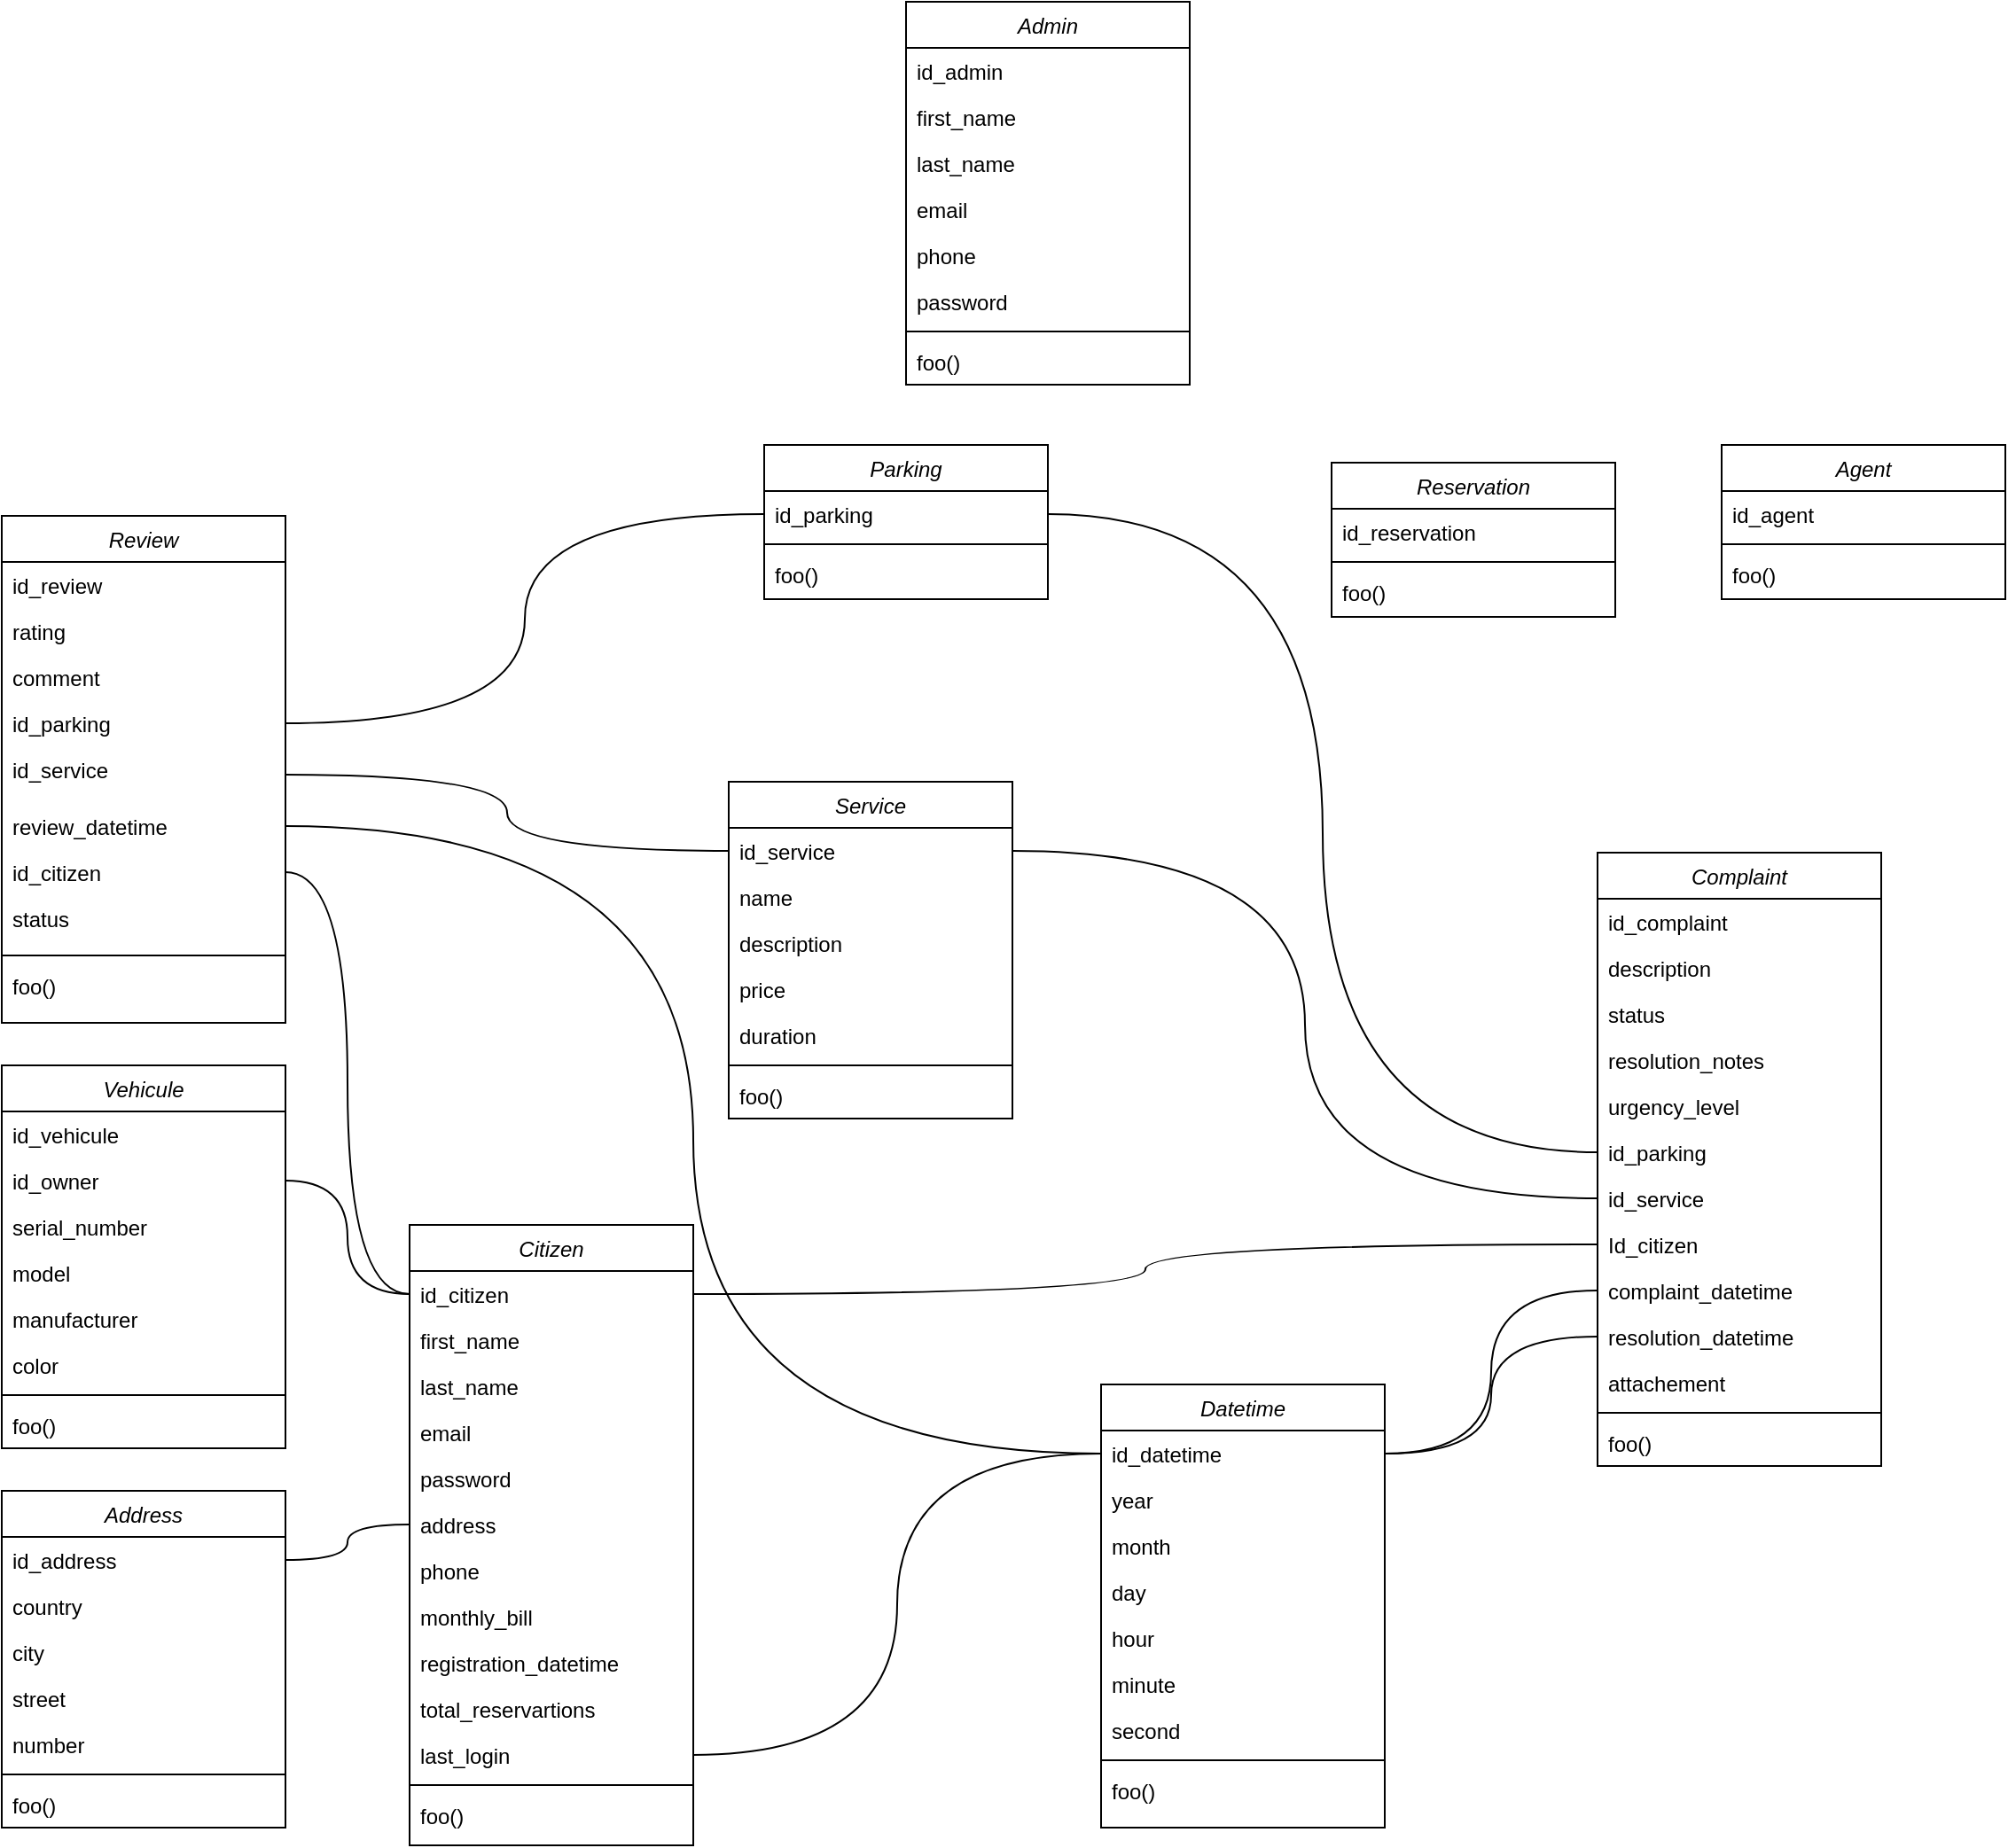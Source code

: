 <mxfile version="24.7.17">
  <diagram id="C5RBs43oDa-KdzZeNtuy" name="Page-1">
    <mxGraphModel dx="2232" dy="1975" grid="1" gridSize="10" guides="1" tooltips="1" connect="1" arrows="1" fold="1" page="1" pageScale="1" pageWidth="827" pageHeight="1169" math="0" shadow="0">
      <root>
        <mxCell id="WIyWlLk6GJQsqaUBKTNV-0" />
        <mxCell id="WIyWlLk6GJQsqaUBKTNV-1" parent="WIyWlLk6GJQsqaUBKTNV-0" />
        <mxCell id="zkfFHV4jXpPFQw0GAbJ--0" value="Address" style="swimlane;fontStyle=2;align=center;verticalAlign=top;childLayout=stackLayout;horizontal=1;startSize=26;horizontalStack=0;resizeParent=1;resizeLast=0;collapsible=1;marginBottom=0;rounded=0;shadow=0;strokeWidth=1;" parent="WIyWlLk6GJQsqaUBKTNV-1" vertex="1">
          <mxGeometry x="-200" y="540" width="160" height="190" as="geometry">
            <mxRectangle x="230" y="140" width="160" height="26" as="alternateBounds" />
          </mxGeometry>
        </mxCell>
        <mxCell id="zkfFHV4jXpPFQw0GAbJ--1" value="id_address" style="text;align=left;verticalAlign=top;spacingLeft=4;spacingRight=4;overflow=hidden;rotatable=0;points=[[0,0.5],[1,0.5]];portConstraint=eastwest;" parent="zkfFHV4jXpPFQw0GAbJ--0" vertex="1">
          <mxGeometry y="26" width="160" height="26" as="geometry" />
        </mxCell>
        <mxCell id="zkfFHV4jXpPFQw0GAbJ--2" value="country" style="text;align=left;verticalAlign=top;spacingLeft=4;spacingRight=4;overflow=hidden;rotatable=0;points=[[0,0.5],[1,0.5]];portConstraint=eastwest;rounded=0;shadow=0;html=0;" parent="zkfFHV4jXpPFQw0GAbJ--0" vertex="1">
          <mxGeometry y="52" width="160" height="26" as="geometry" />
        </mxCell>
        <mxCell id="U60_wA64JXvEOEs5LNQf-66" value="city" style="text;align=left;verticalAlign=top;spacingLeft=4;spacingRight=4;overflow=hidden;rotatable=0;points=[[0,0.5],[1,0.5]];portConstraint=eastwest;rounded=0;shadow=0;html=0;" parent="zkfFHV4jXpPFQw0GAbJ--0" vertex="1">
          <mxGeometry y="78" width="160" height="26" as="geometry" />
        </mxCell>
        <mxCell id="U60_wA64JXvEOEs5LNQf-70" value="street" style="text;align=left;verticalAlign=top;spacingLeft=4;spacingRight=4;overflow=hidden;rotatable=0;points=[[0,0.5],[1,0.5]];portConstraint=eastwest;rounded=0;shadow=0;html=0;" parent="zkfFHV4jXpPFQw0GAbJ--0" vertex="1">
          <mxGeometry y="104" width="160" height="26" as="geometry" />
        </mxCell>
        <mxCell id="U60_wA64JXvEOEs5LNQf-68" value="number" style="text;align=left;verticalAlign=top;spacingLeft=4;spacingRight=4;overflow=hidden;rotatable=0;points=[[0,0.5],[1,0.5]];portConstraint=eastwest;rounded=0;shadow=0;html=0;" parent="zkfFHV4jXpPFQw0GAbJ--0" vertex="1">
          <mxGeometry y="130" width="160" height="26" as="geometry" />
        </mxCell>
        <mxCell id="zkfFHV4jXpPFQw0GAbJ--4" value="" style="line;html=1;strokeWidth=1;align=left;verticalAlign=middle;spacingTop=-1;spacingLeft=3;spacingRight=3;rotatable=0;labelPosition=right;points=[];portConstraint=eastwest;" parent="zkfFHV4jXpPFQw0GAbJ--0" vertex="1">
          <mxGeometry y="156" width="160" height="8" as="geometry" />
        </mxCell>
        <mxCell id="zkfFHV4jXpPFQw0GAbJ--5" value="foo()" style="text;align=left;verticalAlign=top;spacingLeft=4;spacingRight=4;overflow=hidden;rotatable=0;points=[[0,0.5],[1,0.5]];portConstraint=eastwest;" parent="zkfFHV4jXpPFQw0GAbJ--0" vertex="1">
          <mxGeometry y="164" width="160" height="26" as="geometry" />
        </mxCell>
        <mxCell id="U60_wA64JXvEOEs5LNQf-71" value="Review" style="swimlane;fontStyle=2;align=center;verticalAlign=top;childLayout=stackLayout;horizontal=1;startSize=26;horizontalStack=0;resizeParent=1;resizeLast=0;collapsible=1;marginBottom=0;rounded=0;shadow=0;strokeWidth=1;" parent="WIyWlLk6GJQsqaUBKTNV-1" vertex="1">
          <mxGeometry x="-200" y="-10" width="160" height="286" as="geometry">
            <mxRectangle x="230" y="140" width="160" height="26" as="alternateBounds" />
          </mxGeometry>
        </mxCell>
        <mxCell id="U60_wA64JXvEOEs5LNQf-72" value="id_review" style="text;align=left;verticalAlign=top;spacingLeft=4;spacingRight=4;overflow=hidden;rotatable=0;points=[[0,0.5],[1,0.5]];portConstraint=eastwest;" parent="U60_wA64JXvEOEs5LNQf-71" vertex="1">
          <mxGeometry y="26" width="160" height="26" as="geometry" />
        </mxCell>
        <mxCell id="U60_wA64JXvEOEs5LNQf-73" value="rating" style="text;align=left;verticalAlign=top;spacingLeft=4;spacingRight=4;overflow=hidden;rotatable=0;points=[[0,0.5],[1,0.5]];portConstraint=eastwest;rounded=0;shadow=0;html=0;" parent="U60_wA64JXvEOEs5LNQf-71" vertex="1">
          <mxGeometry y="52" width="160" height="26" as="geometry" />
        </mxCell>
        <mxCell id="U60_wA64JXvEOEs5LNQf-74" value="comment" style="text;align=left;verticalAlign=top;spacingLeft=4;spacingRight=4;overflow=hidden;rotatable=0;points=[[0,0.5],[1,0.5]];portConstraint=eastwest;rounded=0;shadow=0;html=0;" parent="U60_wA64JXvEOEs5LNQf-71" vertex="1">
          <mxGeometry y="78" width="160" height="26" as="geometry" />
        </mxCell>
        <mxCell id="U60_wA64JXvEOEs5LNQf-75" value="id_parking" style="text;align=left;verticalAlign=top;spacingLeft=4;spacingRight=4;overflow=hidden;rotatable=0;points=[[0,0.5],[1,0.5]];portConstraint=eastwest;rounded=0;shadow=0;html=0;" parent="U60_wA64JXvEOEs5LNQf-71" vertex="1">
          <mxGeometry y="104" width="160" height="26" as="geometry" />
        </mxCell>
        <mxCell id="U60_wA64JXvEOEs5LNQf-79" value="id_service" style="text;align=left;verticalAlign=top;spacingLeft=4;spacingRight=4;overflow=hidden;rotatable=0;points=[[0,0.5],[1,0.5]];portConstraint=eastwest;rounded=0;shadow=0;html=0;" parent="U60_wA64JXvEOEs5LNQf-71" vertex="1">
          <mxGeometry y="130" width="160" height="32" as="geometry" />
        </mxCell>
        <mxCell id="U60_wA64JXvEOEs5LNQf-77" value="review_datetime" style="text;align=left;verticalAlign=top;spacingLeft=4;spacingRight=4;overflow=hidden;rotatable=0;points=[[0,0.5],[1,0.5]];portConstraint=eastwest;rounded=0;shadow=0;html=0;" parent="U60_wA64JXvEOEs5LNQf-71" vertex="1">
          <mxGeometry y="162" width="160" height="26" as="geometry" />
        </mxCell>
        <mxCell id="U60_wA64JXvEOEs5LNQf-76" value="id_citizen" style="text;align=left;verticalAlign=top;spacingLeft=4;spacingRight=4;overflow=hidden;rotatable=0;points=[[0,0.5],[1,0.5]];portConstraint=eastwest;rounded=0;shadow=0;html=0;" parent="U60_wA64JXvEOEs5LNQf-71" vertex="1">
          <mxGeometry y="188" width="160" height="26" as="geometry" />
        </mxCell>
        <mxCell id="U60_wA64JXvEOEs5LNQf-131" value="status" style="text;align=left;verticalAlign=top;spacingLeft=4;spacingRight=4;overflow=hidden;rotatable=0;points=[[0,0.5],[1,0.5]];portConstraint=eastwest;rounded=0;shadow=0;html=0;" parent="U60_wA64JXvEOEs5LNQf-71" vertex="1">
          <mxGeometry y="214" width="160" height="30" as="geometry" />
        </mxCell>
        <mxCell id="U60_wA64JXvEOEs5LNQf-80" value="" style="line;html=1;strokeWidth=1;align=left;verticalAlign=middle;spacingTop=-1;spacingLeft=3;spacingRight=3;rotatable=0;labelPosition=right;points=[];portConstraint=eastwest;" parent="U60_wA64JXvEOEs5LNQf-71" vertex="1">
          <mxGeometry y="244" width="160" height="8" as="geometry" />
        </mxCell>
        <mxCell id="U60_wA64JXvEOEs5LNQf-81" value="foo()" style="text;align=left;verticalAlign=top;spacingLeft=4;spacingRight=4;overflow=hidden;rotatable=0;points=[[0,0.5],[1,0.5]];portConstraint=eastwest;" parent="U60_wA64JXvEOEs5LNQf-71" vertex="1">
          <mxGeometry y="252" width="160" height="34" as="geometry" />
        </mxCell>
        <mxCell id="U60_wA64JXvEOEs5LNQf-93" value="Complaint" style="swimlane;fontStyle=2;align=center;verticalAlign=top;childLayout=stackLayout;horizontal=1;startSize=26;horizontalStack=0;resizeParent=1;resizeLast=0;collapsible=1;marginBottom=0;rounded=0;shadow=0;strokeWidth=1;" parent="WIyWlLk6GJQsqaUBKTNV-1" vertex="1">
          <mxGeometry x="700" y="180" width="160" height="346" as="geometry">
            <mxRectangle x="230" y="140" width="160" height="26" as="alternateBounds" />
          </mxGeometry>
        </mxCell>
        <mxCell id="U60_wA64JXvEOEs5LNQf-94" value="id_complaint" style="text;align=left;verticalAlign=top;spacingLeft=4;spacingRight=4;overflow=hidden;rotatable=0;points=[[0,0.5],[1,0.5]];portConstraint=eastwest;" parent="U60_wA64JXvEOEs5LNQf-93" vertex="1">
          <mxGeometry y="26" width="160" height="26" as="geometry" />
        </mxCell>
        <mxCell id="U60_wA64JXvEOEs5LNQf-95" value="description" style="text;align=left;verticalAlign=top;spacingLeft=4;spacingRight=4;overflow=hidden;rotatable=0;points=[[0,0.5],[1,0.5]];portConstraint=eastwest;rounded=0;shadow=0;html=0;" parent="U60_wA64JXvEOEs5LNQf-93" vertex="1">
          <mxGeometry y="52" width="160" height="26" as="geometry" />
        </mxCell>
        <mxCell id="U60_wA64JXvEOEs5LNQf-97" value="status" style="text;align=left;verticalAlign=top;spacingLeft=4;spacingRight=4;overflow=hidden;rotatable=0;points=[[0,0.5],[1,0.5]];portConstraint=eastwest;rounded=0;shadow=0;html=0;" parent="U60_wA64JXvEOEs5LNQf-93" vertex="1">
          <mxGeometry y="78" width="160" height="26" as="geometry" />
        </mxCell>
        <mxCell id="U60_wA64JXvEOEs5LNQf-99" value="resolution_notes" style="text;align=left;verticalAlign=top;spacingLeft=4;spacingRight=4;overflow=hidden;rotatable=0;points=[[0,0.5],[1,0.5]];portConstraint=eastwest;rounded=0;shadow=0;html=0;" parent="U60_wA64JXvEOEs5LNQf-93" vertex="1">
          <mxGeometry y="104" width="160" height="26" as="geometry" />
        </mxCell>
        <mxCell id="U60_wA64JXvEOEs5LNQf-100" value="urgency_level" style="text;align=left;verticalAlign=top;spacingLeft=4;spacingRight=4;overflow=hidden;rotatable=0;points=[[0,0.5],[1,0.5]];portConstraint=eastwest;rounded=0;shadow=0;html=0;" parent="U60_wA64JXvEOEs5LNQf-93" vertex="1">
          <mxGeometry y="130" width="160" height="26" as="geometry" />
        </mxCell>
        <mxCell id="U60_wA64JXvEOEs5LNQf-130" value="id_parking" style="text;align=left;verticalAlign=top;spacingLeft=4;spacingRight=4;overflow=hidden;rotatable=0;points=[[0,0.5],[1,0.5]];portConstraint=eastwest;rounded=0;shadow=0;html=0;" parent="U60_wA64JXvEOEs5LNQf-93" vertex="1">
          <mxGeometry y="156" width="160" height="26" as="geometry" />
        </mxCell>
        <mxCell id="U60_wA64JXvEOEs5LNQf-128" value="id_service" style="text;align=left;verticalAlign=top;spacingLeft=4;spacingRight=4;overflow=hidden;rotatable=0;points=[[0,0.5],[1,0.5]];portConstraint=eastwest;rounded=0;shadow=0;html=0;" parent="U60_wA64JXvEOEs5LNQf-93" vertex="1">
          <mxGeometry y="182" width="160" height="26" as="geometry" />
        </mxCell>
        <mxCell id="U60_wA64JXvEOEs5LNQf-101" value="Id_citizen" style="text;align=left;verticalAlign=top;spacingLeft=4;spacingRight=4;overflow=hidden;rotatable=0;points=[[0,0.5],[1,0.5]];portConstraint=eastwest;rounded=0;shadow=0;html=0;" parent="U60_wA64JXvEOEs5LNQf-93" vertex="1">
          <mxGeometry y="208" width="160" height="26" as="geometry" />
        </mxCell>
        <mxCell id="U60_wA64JXvEOEs5LNQf-96" value="complaint_datetime" style="text;align=left;verticalAlign=top;spacingLeft=4;spacingRight=4;overflow=hidden;rotatable=0;points=[[0,0.5],[1,0.5]];portConstraint=eastwest;rounded=0;shadow=0;html=0;" parent="U60_wA64JXvEOEs5LNQf-93" vertex="1">
          <mxGeometry y="234" width="160" height="26" as="geometry" />
        </mxCell>
        <mxCell id="U60_wA64JXvEOEs5LNQf-98" value="resolution_datetime" style="text;align=left;verticalAlign=top;spacingLeft=4;spacingRight=4;overflow=hidden;rotatable=0;points=[[0,0.5],[1,0.5]];portConstraint=eastwest;rounded=0;shadow=0;html=0;" parent="U60_wA64JXvEOEs5LNQf-93" vertex="1">
          <mxGeometry y="260" width="160" height="26" as="geometry" />
        </mxCell>
        <mxCell id="U60_wA64JXvEOEs5LNQf-129" value="attachement" style="text;align=left;verticalAlign=top;spacingLeft=4;spacingRight=4;overflow=hidden;rotatable=0;points=[[0,0.5],[1,0.5]];portConstraint=eastwest;rounded=0;shadow=0;html=0;" parent="U60_wA64JXvEOEs5LNQf-93" vertex="1">
          <mxGeometry y="286" width="160" height="26" as="geometry" />
        </mxCell>
        <mxCell id="U60_wA64JXvEOEs5LNQf-102" value="" style="line;html=1;strokeWidth=1;align=left;verticalAlign=middle;spacingTop=-1;spacingLeft=3;spacingRight=3;rotatable=0;labelPosition=right;points=[];portConstraint=eastwest;" parent="U60_wA64JXvEOEs5LNQf-93" vertex="1">
          <mxGeometry y="312" width="160" height="8" as="geometry" />
        </mxCell>
        <mxCell id="U60_wA64JXvEOEs5LNQf-103" value="foo()" style="text;align=left;verticalAlign=top;spacingLeft=4;spacingRight=4;overflow=hidden;rotatable=0;points=[[0,0.5],[1,0.5]];portConstraint=eastwest;" parent="U60_wA64JXvEOEs5LNQf-93" vertex="1">
          <mxGeometry y="320" width="160" height="26" as="geometry" />
        </mxCell>
        <mxCell id="U60_wA64JXvEOEs5LNQf-104" value="Datetime" style="swimlane;fontStyle=2;align=center;verticalAlign=top;childLayout=stackLayout;horizontal=1;startSize=26;horizontalStack=0;resizeParent=1;resizeLast=0;collapsible=1;marginBottom=0;rounded=0;shadow=0;strokeWidth=1;" parent="WIyWlLk6GJQsqaUBKTNV-1" vertex="1">
          <mxGeometry x="420" y="480" width="160" height="250" as="geometry">
            <mxRectangle x="230" y="140" width="160" height="26" as="alternateBounds" />
          </mxGeometry>
        </mxCell>
        <mxCell id="U60_wA64JXvEOEs5LNQf-105" value="id_datetime" style="text;align=left;verticalAlign=top;spacingLeft=4;spacingRight=4;overflow=hidden;rotatable=0;points=[[0,0.5],[1,0.5]];portConstraint=eastwest;" parent="U60_wA64JXvEOEs5LNQf-104" vertex="1">
          <mxGeometry y="26" width="160" height="26" as="geometry" />
        </mxCell>
        <mxCell id="U60_wA64JXvEOEs5LNQf-106" value="year" style="text;align=left;verticalAlign=top;spacingLeft=4;spacingRight=4;overflow=hidden;rotatable=0;points=[[0,0.5],[1,0.5]];portConstraint=eastwest;rounded=0;shadow=0;html=0;" parent="U60_wA64JXvEOEs5LNQf-104" vertex="1">
          <mxGeometry y="52" width="160" height="26" as="geometry" />
        </mxCell>
        <mxCell id="U60_wA64JXvEOEs5LNQf-107" value="month" style="text;align=left;verticalAlign=top;spacingLeft=4;spacingRight=4;overflow=hidden;rotatable=0;points=[[0,0.5],[1,0.5]];portConstraint=eastwest;rounded=0;shadow=0;html=0;" parent="U60_wA64JXvEOEs5LNQf-104" vertex="1">
          <mxGeometry y="78" width="160" height="26" as="geometry" />
        </mxCell>
        <mxCell id="U60_wA64JXvEOEs5LNQf-108" value="day" style="text;align=left;verticalAlign=top;spacingLeft=4;spacingRight=4;overflow=hidden;rotatable=0;points=[[0,0.5],[1,0.5]];portConstraint=eastwest;rounded=0;shadow=0;html=0;" parent="U60_wA64JXvEOEs5LNQf-104" vertex="1">
          <mxGeometry y="104" width="160" height="26" as="geometry" />
        </mxCell>
        <mxCell id="U60_wA64JXvEOEs5LNQf-109" value="hour" style="text;align=left;verticalAlign=top;spacingLeft=4;spacingRight=4;overflow=hidden;rotatable=0;points=[[0,0.5],[1,0.5]];portConstraint=eastwest;rounded=0;shadow=0;html=0;" parent="U60_wA64JXvEOEs5LNQf-104" vertex="1">
          <mxGeometry y="130" width="160" height="26" as="geometry" />
        </mxCell>
        <mxCell id="U60_wA64JXvEOEs5LNQf-110" value="minute" style="text;align=left;verticalAlign=top;spacingLeft=4;spacingRight=4;overflow=hidden;rotatable=0;points=[[0,0.5],[1,0.5]];portConstraint=eastwest;rounded=0;shadow=0;html=0;" parent="U60_wA64JXvEOEs5LNQf-104" vertex="1">
          <mxGeometry y="156" width="160" height="26" as="geometry" />
        </mxCell>
        <mxCell id="U60_wA64JXvEOEs5LNQf-111" value="second" style="text;align=left;verticalAlign=top;spacingLeft=4;spacingRight=4;overflow=hidden;rotatable=0;points=[[0,0.5],[1,0.5]];portConstraint=eastwest;rounded=0;shadow=0;html=0;" parent="U60_wA64JXvEOEs5LNQf-104" vertex="1">
          <mxGeometry y="182" width="160" height="26" as="geometry" />
        </mxCell>
        <mxCell id="U60_wA64JXvEOEs5LNQf-113" value="" style="line;html=1;strokeWidth=1;align=left;verticalAlign=middle;spacingTop=-1;spacingLeft=3;spacingRight=3;rotatable=0;labelPosition=right;points=[];portConstraint=eastwest;" parent="U60_wA64JXvEOEs5LNQf-104" vertex="1">
          <mxGeometry y="208" width="160" height="8" as="geometry" />
        </mxCell>
        <mxCell id="U60_wA64JXvEOEs5LNQf-114" value="foo()" style="text;align=left;verticalAlign=top;spacingLeft=4;spacingRight=4;overflow=hidden;rotatable=0;points=[[0,0.5],[1,0.5]];portConstraint=eastwest;" parent="U60_wA64JXvEOEs5LNQf-104" vertex="1">
          <mxGeometry y="216" width="160" height="26" as="geometry" />
        </mxCell>
        <mxCell id="U60_wA64JXvEOEs5LNQf-115" value="Vehicule" style="swimlane;fontStyle=2;align=center;verticalAlign=top;childLayout=stackLayout;horizontal=1;startSize=26;horizontalStack=0;resizeParent=1;resizeLast=0;collapsible=1;marginBottom=0;rounded=0;shadow=0;strokeWidth=1;" parent="WIyWlLk6GJQsqaUBKTNV-1" vertex="1">
          <mxGeometry x="-200" y="300" width="160" height="216" as="geometry">
            <mxRectangle x="230" y="140" width="160" height="26" as="alternateBounds" />
          </mxGeometry>
        </mxCell>
        <mxCell id="U60_wA64JXvEOEs5LNQf-116" value="id_vehicule" style="text;align=left;verticalAlign=top;spacingLeft=4;spacingRight=4;overflow=hidden;rotatable=0;points=[[0,0.5],[1,0.5]];portConstraint=eastwest;" parent="U60_wA64JXvEOEs5LNQf-115" vertex="1">
          <mxGeometry y="26" width="160" height="26" as="geometry" />
        </mxCell>
        <mxCell id="U60_wA64JXvEOEs5LNQf-137" value="id_owner" style="text;align=left;verticalAlign=top;spacingLeft=4;spacingRight=4;overflow=hidden;rotatable=0;points=[[0,0.5],[1,0.5]];portConstraint=eastwest;rounded=0;shadow=0;html=0;" parent="U60_wA64JXvEOEs5LNQf-115" vertex="1">
          <mxGeometry y="52" width="160" height="26" as="geometry" />
        </mxCell>
        <mxCell id="U60_wA64JXvEOEs5LNQf-141" value="serial_number" style="text;align=left;verticalAlign=top;spacingLeft=4;spacingRight=4;overflow=hidden;rotatable=0;points=[[0,0.5],[1,0.5]];portConstraint=eastwest;rounded=0;shadow=0;html=0;" parent="U60_wA64JXvEOEs5LNQf-115" vertex="1">
          <mxGeometry y="78" width="160" height="26" as="geometry" />
        </mxCell>
        <mxCell id="U60_wA64JXvEOEs5LNQf-139" value="model" style="text;align=left;verticalAlign=top;spacingLeft=4;spacingRight=4;overflow=hidden;rotatable=0;points=[[0,0.5],[1,0.5]];portConstraint=eastwest;rounded=0;shadow=0;html=0;" parent="U60_wA64JXvEOEs5LNQf-115" vertex="1">
          <mxGeometry y="104" width="160" height="26" as="geometry" />
        </mxCell>
        <mxCell id="U60_wA64JXvEOEs5LNQf-140" value="manufacturer" style="text;align=left;verticalAlign=top;spacingLeft=4;spacingRight=4;overflow=hidden;rotatable=0;points=[[0,0.5],[1,0.5]];portConstraint=eastwest;rounded=0;shadow=0;html=0;" parent="U60_wA64JXvEOEs5LNQf-115" vertex="1">
          <mxGeometry y="130" width="160" height="26" as="geometry" />
        </mxCell>
        <mxCell id="U60_wA64JXvEOEs5LNQf-138" value="color" style="text;align=left;verticalAlign=top;spacingLeft=4;spacingRight=4;overflow=hidden;rotatable=0;points=[[0,0.5],[1,0.5]];portConstraint=eastwest;rounded=0;shadow=0;html=0;" parent="U60_wA64JXvEOEs5LNQf-115" vertex="1">
          <mxGeometry y="156" width="160" height="26" as="geometry" />
        </mxCell>
        <mxCell id="U60_wA64JXvEOEs5LNQf-124" value="" style="line;html=1;strokeWidth=1;align=left;verticalAlign=middle;spacingTop=-1;spacingLeft=3;spacingRight=3;rotatable=0;labelPosition=right;points=[];portConstraint=eastwest;" parent="U60_wA64JXvEOEs5LNQf-115" vertex="1">
          <mxGeometry y="182" width="160" height="8" as="geometry" />
        </mxCell>
        <mxCell id="U60_wA64JXvEOEs5LNQf-125" value="foo()" style="text;align=left;verticalAlign=top;spacingLeft=4;spacingRight=4;overflow=hidden;rotatable=0;points=[[0,0.5],[1,0.5]];portConstraint=eastwest;" parent="U60_wA64JXvEOEs5LNQf-115" vertex="1">
          <mxGeometry y="190" width="160" height="26" as="geometry" />
        </mxCell>
        <mxCell id="U60_wA64JXvEOEs5LNQf-82" value="Citizen" style="swimlane;fontStyle=2;align=center;verticalAlign=top;childLayout=stackLayout;horizontal=1;startSize=26;horizontalStack=0;resizeParent=1;resizeLast=0;collapsible=1;marginBottom=0;rounded=0;shadow=0;strokeWidth=1;" parent="WIyWlLk6GJQsqaUBKTNV-1" vertex="1">
          <mxGeometry x="30" y="390" width="160" height="350" as="geometry">
            <mxRectangle x="230" y="140" width="160" height="26" as="alternateBounds" />
          </mxGeometry>
        </mxCell>
        <mxCell id="U60_wA64JXvEOEs5LNQf-83" value="id_citizen" style="text;align=left;verticalAlign=top;spacingLeft=4;spacingRight=4;overflow=hidden;rotatable=0;points=[[0,0.5],[1,0.5]];portConstraint=eastwest;" parent="U60_wA64JXvEOEs5LNQf-82" vertex="1">
          <mxGeometry y="26" width="160" height="26" as="geometry" />
        </mxCell>
        <mxCell id="U60_wA64JXvEOEs5LNQf-84" value="first_name" style="text;align=left;verticalAlign=top;spacingLeft=4;spacingRight=4;overflow=hidden;rotatable=0;points=[[0,0.5],[1,0.5]];portConstraint=eastwest;rounded=0;shadow=0;html=0;" parent="U60_wA64JXvEOEs5LNQf-82" vertex="1">
          <mxGeometry y="52" width="160" height="26" as="geometry" />
        </mxCell>
        <mxCell id="U60_wA64JXvEOEs5LNQf-85" value="last_name" style="text;align=left;verticalAlign=top;spacingLeft=4;spacingRight=4;overflow=hidden;rotatable=0;points=[[0,0.5],[1,0.5]];portConstraint=eastwest;rounded=0;shadow=0;html=0;" parent="U60_wA64JXvEOEs5LNQf-82" vertex="1">
          <mxGeometry y="78" width="160" height="26" as="geometry" />
        </mxCell>
        <mxCell id="U60_wA64JXvEOEs5LNQf-86" value="email" style="text;align=left;verticalAlign=top;spacingLeft=4;spacingRight=4;overflow=hidden;rotatable=0;points=[[0,0.5],[1,0.5]];portConstraint=eastwest;rounded=0;shadow=0;html=0;" parent="U60_wA64JXvEOEs5LNQf-82" vertex="1">
          <mxGeometry y="104" width="160" height="26" as="geometry" />
        </mxCell>
        <mxCell id="U60_wA64JXvEOEs5LNQf-87" value="password" style="text;align=left;verticalAlign=top;spacingLeft=4;spacingRight=4;overflow=hidden;rotatable=0;points=[[0,0.5],[1,0.5]];portConstraint=eastwest;rounded=0;shadow=0;html=0;" parent="U60_wA64JXvEOEs5LNQf-82" vertex="1">
          <mxGeometry y="130" width="160" height="26" as="geometry" />
        </mxCell>
        <mxCell id="U60_wA64JXvEOEs5LNQf-88" value="address" style="text;align=left;verticalAlign=top;spacingLeft=4;spacingRight=4;overflow=hidden;rotatable=0;points=[[0,0.5],[1,0.5]];portConstraint=eastwest;rounded=0;shadow=0;html=0;" parent="U60_wA64JXvEOEs5LNQf-82" vertex="1">
          <mxGeometry y="156" width="160" height="26" as="geometry" />
        </mxCell>
        <mxCell id="U60_wA64JXvEOEs5LNQf-89" value="phone" style="text;align=left;verticalAlign=top;spacingLeft=4;spacingRight=4;overflow=hidden;rotatable=0;points=[[0,0.5],[1,0.5]];portConstraint=eastwest;rounded=0;shadow=0;html=0;" parent="U60_wA64JXvEOEs5LNQf-82" vertex="1">
          <mxGeometry y="182" width="160" height="26" as="geometry" />
        </mxCell>
        <mxCell id="U60_wA64JXvEOEs5LNQf-90" value="monthly_bill" style="text;align=left;verticalAlign=top;spacingLeft=4;spacingRight=4;overflow=hidden;rotatable=0;points=[[0,0.5],[1,0.5]];portConstraint=eastwest;rounded=0;shadow=0;html=0;" parent="U60_wA64JXvEOEs5LNQf-82" vertex="1">
          <mxGeometry y="208" width="160" height="26" as="geometry" />
        </mxCell>
        <mxCell id="U60_wA64JXvEOEs5LNQf-133" value="registration_datetime" style="text;align=left;verticalAlign=top;spacingLeft=4;spacingRight=4;overflow=hidden;rotatable=0;points=[[0,0.5],[1,0.5]];portConstraint=eastwest;rounded=0;shadow=0;html=0;" parent="U60_wA64JXvEOEs5LNQf-82" vertex="1">
          <mxGeometry y="234" width="160" height="26" as="geometry" />
        </mxCell>
        <mxCell id="U60_wA64JXvEOEs5LNQf-132" value="total_reservartions" style="text;align=left;verticalAlign=top;spacingLeft=4;spacingRight=4;overflow=hidden;rotatable=0;points=[[0,0.5],[1,0.5]];portConstraint=eastwest;rounded=0;shadow=0;html=0;" parent="U60_wA64JXvEOEs5LNQf-82" vertex="1">
          <mxGeometry y="260" width="160" height="26" as="geometry" />
        </mxCell>
        <mxCell id="U60_wA64JXvEOEs5LNQf-134" value="last_login" style="text;align=left;verticalAlign=top;spacingLeft=4;spacingRight=4;overflow=hidden;rotatable=0;points=[[0,0.5],[1,0.5]];portConstraint=eastwest;rounded=0;shadow=0;html=0;" parent="U60_wA64JXvEOEs5LNQf-82" vertex="1">
          <mxGeometry y="286" width="160" height="26" as="geometry" />
        </mxCell>
        <mxCell id="U60_wA64JXvEOEs5LNQf-91" value="" style="line;html=1;strokeWidth=1;align=left;verticalAlign=middle;spacingTop=-1;spacingLeft=3;spacingRight=3;rotatable=0;labelPosition=right;points=[];portConstraint=eastwest;" parent="U60_wA64JXvEOEs5LNQf-82" vertex="1">
          <mxGeometry y="312" width="160" height="8" as="geometry" />
        </mxCell>
        <mxCell id="U60_wA64JXvEOEs5LNQf-92" value="foo()" style="text;align=left;verticalAlign=top;spacingLeft=4;spacingRight=4;overflow=hidden;rotatable=0;points=[[0,0.5],[1,0.5]];portConstraint=eastwest;" parent="U60_wA64JXvEOEs5LNQf-82" vertex="1">
          <mxGeometry y="320" width="160" height="26" as="geometry" />
        </mxCell>
        <mxCell id="U60_wA64JXvEOEs5LNQf-143" value="Agent" style="swimlane;fontStyle=2;align=center;verticalAlign=top;childLayout=stackLayout;horizontal=1;startSize=26;horizontalStack=0;resizeParent=1;resizeLast=0;collapsible=1;marginBottom=0;rounded=0;shadow=0;strokeWidth=1;" parent="WIyWlLk6GJQsqaUBKTNV-1" vertex="1">
          <mxGeometry x="770" y="-50" width="160" height="87" as="geometry">
            <mxRectangle x="230" y="140" width="160" height="26" as="alternateBounds" />
          </mxGeometry>
        </mxCell>
        <mxCell id="U60_wA64JXvEOEs5LNQf-144" value="id_agent" style="text;align=left;verticalAlign=top;spacingLeft=4;spacingRight=4;overflow=hidden;rotatable=0;points=[[0,0.5],[1,0.5]];portConstraint=eastwest;" parent="U60_wA64JXvEOEs5LNQf-143" vertex="1">
          <mxGeometry y="26" width="160" height="26" as="geometry" />
        </mxCell>
        <mxCell id="U60_wA64JXvEOEs5LNQf-149" value="" style="line;html=1;strokeWidth=1;align=left;verticalAlign=middle;spacingTop=-1;spacingLeft=3;spacingRight=3;rotatable=0;labelPosition=right;points=[];portConstraint=eastwest;" parent="U60_wA64JXvEOEs5LNQf-143" vertex="1">
          <mxGeometry y="52" width="160" height="8" as="geometry" />
        </mxCell>
        <mxCell id="U60_wA64JXvEOEs5LNQf-150" value="foo()" style="text;align=left;verticalAlign=top;spacingLeft=4;spacingRight=4;overflow=hidden;rotatable=0;points=[[0,0.5],[1,0.5]];portConstraint=eastwest;" parent="U60_wA64JXvEOEs5LNQf-143" vertex="1">
          <mxGeometry y="60" width="160" height="26" as="geometry" />
        </mxCell>
        <mxCell id="U60_wA64JXvEOEs5LNQf-151" value="Admin" style="swimlane;fontStyle=2;align=center;verticalAlign=top;childLayout=stackLayout;horizontal=1;startSize=26;horizontalStack=0;resizeParent=1;resizeLast=0;collapsible=1;marginBottom=0;rounded=0;shadow=0;strokeWidth=1;" parent="WIyWlLk6GJQsqaUBKTNV-1" vertex="1">
          <mxGeometry x="310" y="-300" width="160" height="216" as="geometry">
            <mxRectangle x="230" y="140" width="160" height="26" as="alternateBounds" />
          </mxGeometry>
        </mxCell>
        <mxCell id="U60_wA64JXvEOEs5LNQf-152" value="id_admin" style="text;align=left;verticalAlign=top;spacingLeft=4;spacingRight=4;overflow=hidden;rotatable=0;points=[[0,0.5],[1,0.5]];portConstraint=eastwest;" parent="U60_wA64JXvEOEs5LNQf-151" vertex="1">
          <mxGeometry y="26" width="160" height="26" as="geometry" />
        </mxCell>
        <mxCell id="U60_wA64JXvEOEs5LNQf-153" value="first_name" style="text;align=left;verticalAlign=top;spacingLeft=4;spacingRight=4;overflow=hidden;rotatable=0;points=[[0,0.5],[1,0.5]];portConstraint=eastwest;rounded=0;shadow=0;html=0;" parent="U60_wA64JXvEOEs5LNQf-151" vertex="1">
          <mxGeometry y="52" width="160" height="26" as="geometry" />
        </mxCell>
        <mxCell id="U60_wA64JXvEOEs5LNQf-154" value="last_name" style="text;align=left;verticalAlign=top;spacingLeft=4;spacingRight=4;overflow=hidden;rotatable=0;points=[[0,0.5],[1,0.5]];portConstraint=eastwest;rounded=0;shadow=0;html=0;" parent="U60_wA64JXvEOEs5LNQf-151" vertex="1">
          <mxGeometry y="78" width="160" height="26" as="geometry" />
        </mxCell>
        <mxCell id="U60_wA64JXvEOEs5LNQf-155" value="email" style="text;align=left;verticalAlign=top;spacingLeft=4;spacingRight=4;overflow=hidden;rotatable=0;points=[[0,0.5],[1,0.5]];portConstraint=eastwest;rounded=0;shadow=0;html=0;" parent="U60_wA64JXvEOEs5LNQf-151" vertex="1">
          <mxGeometry y="104" width="160" height="26" as="geometry" />
        </mxCell>
        <mxCell id="U60_wA64JXvEOEs5LNQf-159" value="phone" style="text;align=left;verticalAlign=top;spacingLeft=4;spacingRight=4;overflow=hidden;rotatable=0;points=[[0,0.5],[1,0.5]];portConstraint=eastwest;rounded=0;shadow=0;html=0;" parent="U60_wA64JXvEOEs5LNQf-151" vertex="1">
          <mxGeometry y="130" width="160" height="26" as="geometry" />
        </mxCell>
        <mxCell id="U60_wA64JXvEOEs5LNQf-156" value="password" style="text;align=left;verticalAlign=top;spacingLeft=4;spacingRight=4;overflow=hidden;rotatable=0;points=[[0,0.5],[1,0.5]];portConstraint=eastwest;rounded=0;shadow=0;html=0;" parent="U60_wA64JXvEOEs5LNQf-151" vertex="1">
          <mxGeometry y="156" width="160" height="26" as="geometry" />
        </mxCell>
        <mxCell id="U60_wA64JXvEOEs5LNQf-157" value="" style="line;html=1;strokeWidth=1;align=left;verticalAlign=middle;spacingTop=-1;spacingLeft=3;spacingRight=3;rotatable=0;labelPosition=right;points=[];portConstraint=eastwest;" parent="U60_wA64JXvEOEs5LNQf-151" vertex="1">
          <mxGeometry y="182" width="160" height="8" as="geometry" />
        </mxCell>
        <mxCell id="U60_wA64JXvEOEs5LNQf-158" value="foo()" style="text;align=left;verticalAlign=top;spacingLeft=4;spacingRight=4;overflow=hidden;rotatable=0;points=[[0,0.5],[1,0.5]];portConstraint=eastwest;" parent="U60_wA64JXvEOEs5LNQf-151" vertex="1">
          <mxGeometry y="190" width="160" height="26" as="geometry" />
        </mxCell>
        <mxCell id="U60_wA64JXvEOEs5LNQf-160" value="Service" style="swimlane;fontStyle=2;align=center;verticalAlign=top;childLayout=stackLayout;horizontal=1;startSize=26;horizontalStack=0;resizeParent=1;resizeLast=0;collapsible=1;marginBottom=0;rounded=0;shadow=0;strokeWidth=1;" parent="WIyWlLk6GJQsqaUBKTNV-1" vertex="1">
          <mxGeometry x="210" y="140" width="160" height="190" as="geometry">
            <mxRectangle x="230" y="140" width="160" height="26" as="alternateBounds" />
          </mxGeometry>
        </mxCell>
        <mxCell id="U60_wA64JXvEOEs5LNQf-161" value="id_service" style="text;align=left;verticalAlign=top;spacingLeft=4;spacingRight=4;overflow=hidden;rotatable=0;points=[[0,0.5],[1,0.5]];portConstraint=eastwest;" parent="U60_wA64JXvEOEs5LNQf-160" vertex="1">
          <mxGeometry y="26" width="160" height="26" as="geometry" />
        </mxCell>
        <mxCell id="U60_wA64JXvEOEs5LNQf-164" value="name" style="text;align=left;verticalAlign=top;spacingLeft=4;spacingRight=4;overflow=hidden;rotatable=0;points=[[0,0.5],[1,0.5]];portConstraint=eastwest;" parent="U60_wA64JXvEOEs5LNQf-160" vertex="1">
          <mxGeometry y="52" width="160" height="26" as="geometry" />
        </mxCell>
        <mxCell id="U60_wA64JXvEOEs5LNQf-166" value="description" style="text;align=left;verticalAlign=top;spacingLeft=4;spacingRight=4;overflow=hidden;rotatable=0;points=[[0,0.5],[1,0.5]];portConstraint=eastwest;" parent="U60_wA64JXvEOEs5LNQf-160" vertex="1">
          <mxGeometry y="78" width="160" height="26" as="geometry" />
        </mxCell>
        <mxCell id="U60_wA64JXvEOEs5LNQf-168" value="price" style="text;align=left;verticalAlign=top;spacingLeft=4;spacingRight=4;overflow=hidden;rotatable=0;points=[[0,0.5],[1,0.5]];portConstraint=eastwest;" parent="U60_wA64JXvEOEs5LNQf-160" vertex="1">
          <mxGeometry y="104" width="160" height="26" as="geometry" />
        </mxCell>
        <mxCell id="U60_wA64JXvEOEs5LNQf-167" value="duration" style="text;align=left;verticalAlign=top;spacingLeft=4;spacingRight=4;overflow=hidden;rotatable=0;points=[[0,0.5],[1,0.5]];portConstraint=eastwest;" parent="U60_wA64JXvEOEs5LNQf-160" vertex="1">
          <mxGeometry y="130" width="160" height="26" as="geometry" />
        </mxCell>
        <mxCell id="U60_wA64JXvEOEs5LNQf-162" value="" style="line;html=1;strokeWidth=1;align=left;verticalAlign=middle;spacingTop=-1;spacingLeft=3;spacingRight=3;rotatable=0;labelPosition=right;points=[];portConstraint=eastwest;" parent="U60_wA64JXvEOEs5LNQf-160" vertex="1">
          <mxGeometry y="156" width="160" height="8" as="geometry" />
        </mxCell>
        <mxCell id="U60_wA64JXvEOEs5LNQf-163" value="foo()" style="text;align=left;verticalAlign=top;spacingLeft=4;spacingRight=4;overflow=hidden;rotatable=0;points=[[0,0.5],[1,0.5]];portConstraint=eastwest;" parent="U60_wA64JXvEOEs5LNQf-160" vertex="1">
          <mxGeometry y="164" width="160" height="26" as="geometry" />
        </mxCell>
        <mxCell id="U60_wA64JXvEOEs5LNQf-177" value="Parking" style="swimlane;fontStyle=2;align=center;verticalAlign=top;childLayout=stackLayout;horizontal=1;startSize=26;horizontalStack=0;resizeParent=1;resizeLast=0;collapsible=1;marginBottom=0;rounded=0;shadow=0;strokeWidth=1;" parent="WIyWlLk6GJQsqaUBKTNV-1" vertex="1">
          <mxGeometry x="230" y="-50" width="160" height="87" as="geometry">
            <mxRectangle x="230" y="140" width="160" height="26" as="alternateBounds" />
          </mxGeometry>
        </mxCell>
        <mxCell id="U60_wA64JXvEOEs5LNQf-178" value="id_parking" style="text;align=left;verticalAlign=top;spacingLeft=4;spacingRight=4;overflow=hidden;rotatable=0;points=[[0,0.5],[1,0.5]];portConstraint=eastwest;" parent="U60_wA64JXvEOEs5LNQf-177" vertex="1">
          <mxGeometry y="26" width="160" height="26" as="geometry" />
        </mxCell>
        <mxCell id="U60_wA64JXvEOEs5LNQf-179" value="" style="line;html=1;strokeWidth=1;align=left;verticalAlign=middle;spacingTop=-1;spacingLeft=3;spacingRight=3;rotatable=0;labelPosition=right;points=[];portConstraint=eastwest;" parent="U60_wA64JXvEOEs5LNQf-177" vertex="1">
          <mxGeometry y="52" width="160" height="8" as="geometry" />
        </mxCell>
        <mxCell id="U60_wA64JXvEOEs5LNQf-180" value="foo()" style="text;align=left;verticalAlign=top;spacingLeft=4;spacingRight=4;overflow=hidden;rotatable=0;points=[[0,0.5],[1,0.5]];portConstraint=eastwest;" parent="U60_wA64JXvEOEs5LNQf-177" vertex="1">
          <mxGeometry y="60" width="160" height="26" as="geometry" />
        </mxCell>
        <mxCell id="U60_wA64JXvEOEs5LNQf-181" value="Reservation" style="swimlane;fontStyle=2;align=center;verticalAlign=top;childLayout=stackLayout;horizontal=1;startSize=26;horizontalStack=0;resizeParent=1;resizeLast=0;collapsible=1;marginBottom=0;rounded=0;shadow=0;strokeWidth=1;" parent="WIyWlLk6GJQsqaUBKTNV-1" vertex="1">
          <mxGeometry x="550" y="-40" width="160" height="87" as="geometry">
            <mxRectangle x="230" y="140" width="160" height="26" as="alternateBounds" />
          </mxGeometry>
        </mxCell>
        <mxCell id="U60_wA64JXvEOEs5LNQf-182" value="id_reservation" style="text;align=left;verticalAlign=top;spacingLeft=4;spacingRight=4;overflow=hidden;rotatable=0;points=[[0,0.5],[1,0.5]];portConstraint=eastwest;" parent="U60_wA64JXvEOEs5LNQf-181" vertex="1">
          <mxGeometry y="26" width="160" height="26" as="geometry" />
        </mxCell>
        <mxCell id="U60_wA64JXvEOEs5LNQf-183" value="" style="line;html=1;strokeWidth=1;align=left;verticalAlign=middle;spacingTop=-1;spacingLeft=3;spacingRight=3;rotatable=0;labelPosition=right;points=[];portConstraint=eastwest;" parent="U60_wA64JXvEOEs5LNQf-181" vertex="1">
          <mxGeometry y="52" width="160" height="8" as="geometry" />
        </mxCell>
        <mxCell id="U60_wA64JXvEOEs5LNQf-184" value="foo()" style="text;align=left;verticalAlign=top;spacingLeft=4;spacingRight=4;overflow=hidden;rotatable=0;points=[[0,0.5],[1,0.5]];portConstraint=eastwest;" parent="U60_wA64JXvEOEs5LNQf-181" vertex="1">
          <mxGeometry y="60" width="160" height="26" as="geometry" />
        </mxCell>
        <mxCell id="pQ3O6-oDnfisgp_4ysVO-5" value="" style="endArrow=none;html=1;rounded=0;exitX=1;exitY=0.5;exitDx=0;exitDy=0;edgeStyle=orthogonalEdgeStyle;curved=1;entryX=0;entryY=0.5;entryDx=0;entryDy=0;" edge="1" parent="WIyWlLk6GJQsqaUBKTNV-1" source="U60_wA64JXvEOEs5LNQf-137" target="U60_wA64JXvEOEs5LNQf-83">
          <mxGeometry width="50" height="50" relative="1" as="geometry">
            <mxPoint x="250" y="420" as="sourcePoint" />
            <mxPoint x="330" y="451" as="targetPoint" />
          </mxGeometry>
        </mxCell>
        <mxCell id="pQ3O6-oDnfisgp_4ysVO-6" value="" style="endArrow=none;html=1;rounded=0;exitX=1;exitY=0.5;exitDx=0;exitDy=0;entryX=0;entryY=0.5;entryDx=0;entryDy=0;edgeStyle=orthogonalEdgeStyle;curved=1;" edge="1" parent="WIyWlLk6GJQsqaUBKTNV-1" source="U60_wA64JXvEOEs5LNQf-79" target="U60_wA64JXvEOEs5LNQf-161">
          <mxGeometry width="50" height="50" relative="1" as="geometry">
            <mxPoint x="310" y="324" as="sourcePoint" />
            <mxPoint x="420" y="260" as="targetPoint" />
          </mxGeometry>
        </mxCell>
        <mxCell id="pQ3O6-oDnfisgp_4ysVO-8" value="" style="endArrow=none;html=1;rounded=0;entryX=1;entryY=0.5;entryDx=0;entryDy=0;edgeStyle=orthogonalEdgeStyle;curved=1;" edge="1" parent="WIyWlLk6GJQsqaUBKTNV-1" source="U60_wA64JXvEOEs5LNQf-88" target="zkfFHV4jXpPFQw0GAbJ--1">
          <mxGeometry width="50" height="50" relative="1" as="geometry">
            <mxPoint x="530" y="419" as="sourcePoint" />
            <mxPoint x="640" y="355" as="targetPoint" />
          </mxGeometry>
        </mxCell>
        <mxCell id="pQ3O6-oDnfisgp_4ysVO-9" value="" style="endArrow=none;html=1;rounded=0;exitX=1;exitY=0.5;exitDx=0;exitDy=0;entryX=0;entryY=0.5;entryDx=0;entryDy=0;edgeStyle=orthogonalEdgeStyle;curved=1;" edge="1" parent="WIyWlLk6GJQsqaUBKTNV-1" source="U60_wA64JXvEOEs5LNQf-134" target="U60_wA64JXvEOEs5LNQf-105">
          <mxGeometry width="50" height="50" relative="1" as="geometry">
            <mxPoint x="270" y="564" as="sourcePoint" />
            <mxPoint x="380" y="500" as="targetPoint" />
          </mxGeometry>
        </mxCell>
        <mxCell id="pQ3O6-oDnfisgp_4ysVO-12" value="" style="endArrow=none;html=1;rounded=0;exitX=0;exitY=0.5;exitDx=0;exitDy=0;entryX=1;entryY=0.5;entryDx=0;entryDy=0;edgeStyle=orthogonalEdgeStyle;curved=1;" edge="1" parent="WIyWlLk6GJQsqaUBKTNV-1" source="U60_wA64JXvEOEs5LNQf-96" target="U60_wA64JXvEOEs5LNQf-105">
          <mxGeometry width="50" height="50" relative="1" as="geometry">
            <mxPoint x="280" y="284" as="sourcePoint" />
            <mxPoint x="630" y="319" as="targetPoint" />
          </mxGeometry>
        </mxCell>
        <mxCell id="pQ3O6-oDnfisgp_4ysVO-13" value="" style="endArrow=none;html=1;rounded=0;exitX=0;exitY=0.5;exitDx=0;exitDy=0;entryX=1;entryY=0.5;entryDx=0;entryDy=0;edgeStyle=orthogonalEdgeStyle;curved=1;" edge="1" parent="WIyWlLk6GJQsqaUBKTNV-1" source="U60_wA64JXvEOEs5LNQf-98" target="U60_wA64JXvEOEs5LNQf-105">
          <mxGeometry width="50" height="50" relative="1" as="geometry">
            <mxPoint x="290" y="294" as="sourcePoint" />
            <mxPoint x="640" y="329" as="targetPoint" />
          </mxGeometry>
        </mxCell>
        <mxCell id="pQ3O6-oDnfisgp_4ysVO-15" value="" style="endArrow=none;html=1;rounded=0;exitX=1;exitY=0.5;exitDx=0;exitDy=0;entryX=0;entryY=0.5;entryDx=0;entryDy=0;edgeStyle=orthogonalEdgeStyle;curved=1;" edge="1" parent="WIyWlLk6GJQsqaUBKTNV-1" source="U60_wA64JXvEOEs5LNQf-83" target="U60_wA64JXvEOEs5LNQf-101">
          <mxGeometry width="50" height="50" relative="1" as="geometry">
            <mxPoint x="300" y="304" as="sourcePoint" />
            <mxPoint x="650" y="339" as="targetPoint" />
          </mxGeometry>
        </mxCell>
        <mxCell id="pQ3O6-oDnfisgp_4ysVO-16" value="" style="endArrow=none;html=1;rounded=0;exitX=1;exitY=0.5;exitDx=0;exitDy=0;entryX=0;entryY=0.5;entryDx=0;entryDy=0;edgeStyle=orthogonalEdgeStyle;curved=1;" edge="1" parent="WIyWlLk6GJQsqaUBKTNV-1" source="U60_wA64JXvEOEs5LNQf-161" target="U60_wA64JXvEOEs5LNQf-128">
          <mxGeometry width="50" height="50" relative="1" as="geometry">
            <mxPoint x="310" y="314" as="sourcePoint" />
            <mxPoint x="660" y="349" as="targetPoint" />
          </mxGeometry>
        </mxCell>
        <mxCell id="pQ3O6-oDnfisgp_4ysVO-17" value="" style="endArrow=none;html=1;rounded=0;exitX=1;exitY=0.5;exitDx=0;exitDy=0;entryX=0;entryY=0.5;entryDx=0;entryDy=0;edgeStyle=orthogonalEdgeStyle;curved=1;" edge="1" parent="WIyWlLk6GJQsqaUBKTNV-1" source="U60_wA64JXvEOEs5LNQf-178" target="U60_wA64JXvEOEs5LNQf-130">
          <mxGeometry width="50" height="50" relative="1" as="geometry">
            <mxPoint x="320" y="324" as="sourcePoint" />
            <mxPoint x="670" y="359" as="targetPoint" />
          </mxGeometry>
        </mxCell>
        <mxCell id="pQ3O6-oDnfisgp_4ysVO-18" value="" style="endArrow=none;html=1;rounded=0;exitX=1;exitY=0.5;exitDx=0;exitDy=0;entryX=0;entryY=0.5;entryDx=0;entryDy=0;edgeStyle=orthogonalEdgeStyle;curved=1;" edge="1" parent="WIyWlLk6GJQsqaUBKTNV-1" source="U60_wA64JXvEOEs5LNQf-77" target="U60_wA64JXvEOEs5LNQf-105">
          <mxGeometry width="50" height="50" relative="1" as="geometry">
            <mxPoint x="330" y="334" as="sourcePoint" />
            <mxPoint x="680" y="369" as="targetPoint" />
          </mxGeometry>
        </mxCell>
        <mxCell id="pQ3O6-oDnfisgp_4ysVO-19" value="" style="endArrow=none;html=1;rounded=0;exitX=1;exitY=0.5;exitDx=0;exitDy=0;edgeStyle=orthogonalEdgeStyle;curved=1;" edge="1" parent="WIyWlLk6GJQsqaUBKTNV-1" source="U60_wA64JXvEOEs5LNQf-75" target="U60_wA64JXvEOEs5LNQf-178">
          <mxGeometry width="50" height="50" relative="1" as="geometry">
            <mxPoint x="340" y="344" as="sourcePoint" />
            <mxPoint x="690" y="379" as="targetPoint" />
          </mxGeometry>
        </mxCell>
        <mxCell id="pQ3O6-oDnfisgp_4ysVO-20" value="" style="endArrow=none;html=1;rounded=0;exitX=1;exitY=0.5;exitDx=0;exitDy=0;entryX=0;entryY=0.5;entryDx=0;entryDy=0;edgeStyle=orthogonalEdgeStyle;curved=1;" edge="1" parent="WIyWlLk6GJQsqaUBKTNV-1" source="U60_wA64JXvEOEs5LNQf-76" target="U60_wA64JXvEOEs5LNQf-83">
          <mxGeometry width="50" height="50" relative="1" as="geometry">
            <mxPoint x="350" y="354" as="sourcePoint" />
            <mxPoint x="700" y="389" as="targetPoint" />
          </mxGeometry>
        </mxCell>
      </root>
    </mxGraphModel>
  </diagram>
</mxfile>
